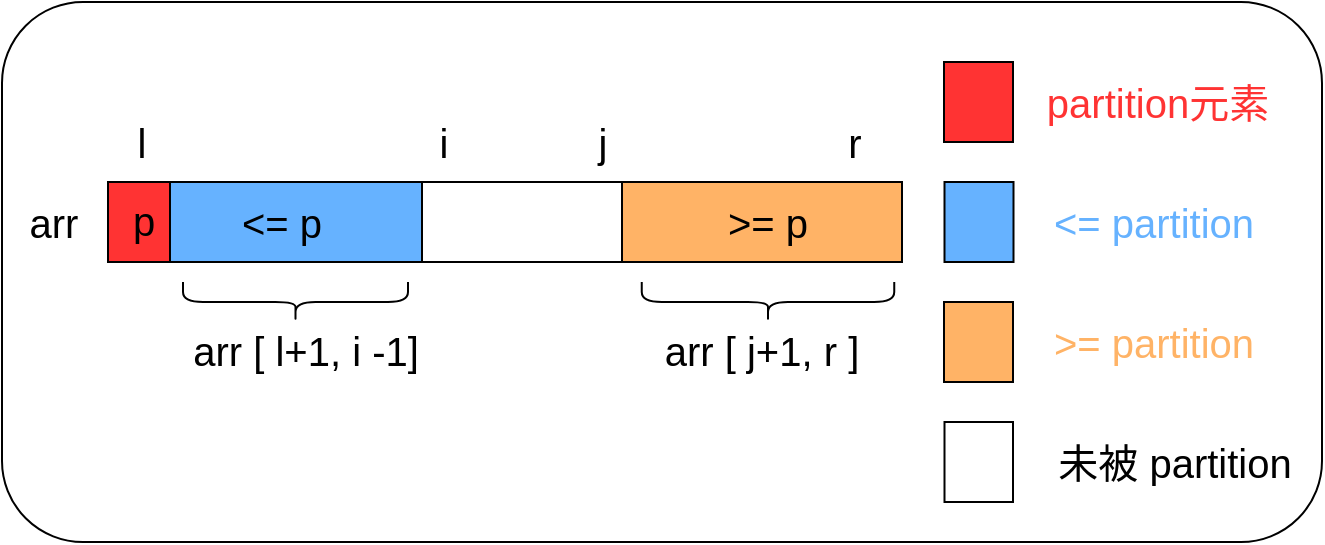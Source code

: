 <mxfile version="14.9.3" type="device"><diagram id="7jDhhK_C2xERHAXRL3p5" name="Page-1"><mxGraphModel dx="865" dy="1578" grid="1" gridSize="10" guides="1" tooltips="1" connect="1" arrows="1" fold="1" page="1" pageScale="1" pageWidth="827" pageHeight="1169" math="0" shadow="0"><root><mxCell id="0"/><mxCell id="1" parent="0"/><mxCell id="q0i8lsA-Zaw6xGc16Au2-1" value="" style="rounded=1;whiteSpace=wrap;html=1;" vertex="1" parent="1"><mxGeometry x="100" y="-1100" width="660" height="270" as="geometry"/></mxCell><mxCell id="q0i8lsA-Zaw6xGc16Au2-2" value="" style="rounded=0;whiteSpace=wrap;html=1;fillColor=none;" vertex="1" parent="1"><mxGeometry x="310" y="-1010" width="100" height="40" as="geometry"/></mxCell><mxCell id="q0i8lsA-Zaw6xGc16Au2-3" value="" style="rounded=0;whiteSpace=wrap;html=1;fillColor=#FF3333;" vertex="1" parent="1"><mxGeometry x="153" y="-1010" width="31" height="40" as="geometry"/></mxCell><mxCell id="q0i8lsA-Zaw6xGc16Au2-4" value="" style="rounded=0;whiteSpace=wrap;html=1;fillColor=#66B2FF;" vertex="1" parent="1"><mxGeometry x="184" y="-1010" width="126" height="40" as="geometry"/></mxCell><mxCell id="q0i8lsA-Zaw6xGc16Au2-5" value="" style="rounded=0;whiteSpace=wrap;html=1;fillColor=#FFB366;" vertex="1" parent="1"><mxGeometry x="410" y="-1010" width="140" height="40" as="geometry"/></mxCell><mxCell id="q0i8lsA-Zaw6xGc16Au2-6" value="&lt;font style=&quot;font-size: 20px&quot;&gt;i&lt;/font&gt;" style="text;html=1;strokeColor=none;fillColor=none;align=center;verticalAlign=middle;whiteSpace=wrap;rounded=0;" vertex="1" parent="1"><mxGeometry x="306" y="-1040" width="29.5" height="20" as="geometry"/></mxCell><mxCell id="q0i8lsA-Zaw6xGc16Au2-7" value="&lt;font style=&quot;font-size: 20px&quot;&gt;l&lt;/font&gt;" style="text;html=1;strokeColor=none;fillColor=none;align=center;verticalAlign=middle;whiteSpace=wrap;rounded=0;" vertex="1" parent="1"><mxGeometry x="150" y="-1040" width="40" height="20" as="geometry"/></mxCell><mxCell id="q0i8lsA-Zaw6xGc16Au2-8" value="&lt;font style=&quot;font-size: 20px&quot;&gt;j&lt;/font&gt;" style="text;html=1;strokeColor=none;fillColor=none;align=center;verticalAlign=middle;whiteSpace=wrap;rounded=0;" vertex="1" parent="1"><mxGeometry x="387" y="-1040" width="27" height="20" as="geometry"/></mxCell><mxCell id="q0i8lsA-Zaw6xGc16Au2-9" value="&lt;font style=&quot;font-size: 20px&quot;&gt;r&lt;/font&gt;" style="text;html=1;strokeColor=none;fillColor=none;align=center;verticalAlign=middle;whiteSpace=wrap;rounded=0;" vertex="1" parent="1"><mxGeometry x="513" y="-1040" width="27" height="20" as="geometry"/></mxCell><mxCell id="q0i8lsA-Zaw6xGc16Au2-10" value="&lt;font style=&quot;font-size: 20px&quot;&gt;p&lt;/font&gt;" style="text;html=1;strokeColor=none;fillColor=none;align=center;verticalAlign=middle;whiteSpace=wrap;rounded=0;" vertex="1" parent="1"><mxGeometry x="151" y="-1001" width="40" height="20" as="geometry"/></mxCell><mxCell id="q0i8lsA-Zaw6xGc16Au2-11" value="&lt;font style=&quot;font-size: 20px&quot;&gt;&amp;lt;= p&lt;/font&gt;" style="text;html=1;strokeColor=none;fillColor=none;align=center;verticalAlign=middle;whiteSpace=wrap;rounded=0;" vertex="1" parent="1"><mxGeometry x="210" y="-1000" width="60" height="20" as="geometry"/></mxCell><mxCell id="q0i8lsA-Zaw6xGc16Au2-12" value="&lt;font style=&quot;font-size: 20px&quot;&gt;&amp;gt;= p&lt;/font&gt;" style="text;html=1;strokeColor=none;fillColor=none;align=center;verticalAlign=middle;whiteSpace=wrap;rounded=0;" vertex="1" parent="1"><mxGeometry x="453" y="-1000" width="60" height="20" as="geometry"/></mxCell><mxCell id="q0i8lsA-Zaw6xGc16Au2-13" value="" style="rounded=0;whiteSpace=wrap;html=1;fillColor=#FF3333;" vertex="1" parent="1"><mxGeometry x="571" y="-1070" width="34.5" height="40" as="geometry"/></mxCell><mxCell id="q0i8lsA-Zaw6xGc16Au2-14" value="" style="rounded=0;whiteSpace=wrap;html=1;fillColor=#66B2FF;" vertex="1" parent="1"><mxGeometry x="571.25" y="-1010" width="34.5" height="40" as="geometry"/></mxCell><mxCell id="q0i8lsA-Zaw6xGc16Au2-15" value="" style="rounded=0;whiteSpace=wrap;html=1;fillColor=#FFB366;" vertex="1" parent="1"><mxGeometry x="571" y="-950" width="34.5" height="40" as="geometry"/></mxCell><mxCell id="q0i8lsA-Zaw6xGc16Au2-16" value="" style="rounded=0;whiteSpace=wrap;html=1;fillColor=none;" vertex="1" parent="1"><mxGeometry x="571.25" y="-890" width="34.25" height="40" as="geometry"/></mxCell><mxCell id="q0i8lsA-Zaw6xGc16Au2-17" value="&lt;font style=&quot;font-size: 20px&quot; color=&quot;#ff3333&quot;&gt;partition元素&lt;/font&gt;" style="text;html=1;strokeColor=none;fillColor=none;align=center;verticalAlign=middle;whiteSpace=wrap;rounded=0;" vertex="1" parent="1"><mxGeometry x="597.5" y="-1060" width="160" height="20" as="geometry"/></mxCell><mxCell id="q0i8lsA-Zaw6xGc16Au2-18" value="&lt;font style=&quot;font-size: 20px&quot; color=&quot;#66b2ff&quot;&gt;&amp;lt;= partition&lt;/font&gt;" style="text;html=1;strokeColor=none;fillColor=none;align=center;verticalAlign=middle;whiteSpace=wrap;rounded=0;" vertex="1" parent="1"><mxGeometry x="595.5" y="-1000" width="160" height="20" as="geometry"/></mxCell><mxCell id="q0i8lsA-Zaw6xGc16Au2-19" value="&lt;font style=&quot;font-size: 20px&quot; color=&quot;#ffb366&quot;&gt;&amp;gt;= partition&lt;/font&gt;" style="text;html=1;strokeColor=none;fillColor=none;align=center;verticalAlign=middle;whiteSpace=wrap;rounded=0;" vertex="1" parent="1"><mxGeometry x="620.5" y="-940" width="110" height="20" as="geometry"/></mxCell><mxCell id="q0i8lsA-Zaw6xGc16Au2-20" value="&lt;font style=&quot;font-size: 20px&quot;&gt;未被 partition&lt;/font&gt;" style="text;html=1;strokeColor=none;fillColor=none;align=center;verticalAlign=middle;whiteSpace=wrap;rounded=0;" vertex="1" parent="1"><mxGeometry x="619.5" y="-880" width="133" height="20" as="geometry"/></mxCell><mxCell id="q0i8lsA-Zaw6xGc16Au2-21" value="" style="shape=curlyBracket;whiteSpace=wrap;html=1;rounded=1;flipH=1;rotation=90;" vertex="1" parent="1"><mxGeometry x="236.75" y="-1006.25" width="20" height="112.5" as="geometry"/></mxCell><mxCell id="q0i8lsA-Zaw6xGc16Au2-22" value="&lt;font style=&quot;font-size: 20px&quot;&gt;arr [ l+1, i -1]&lt;/font&gt;" style="text;html=1;strokeColor=none;fillColor=none;align=center;verticalAlign=middle;whiteSpace=wrap;rounded=0;" vertex="1" parent="1"><mxGeometry x="191" y="-936" width="122" height="20" as="geometry"/></mxCell><mxCell id="q0i8lsA-Zaw6xGc16Au2-23" value="" style="shape=curlyBracket;whiteSpace=wrap;html=1;rounded=1;flipH=1;rotation=90;" vertex="1" parent="1"><mxGeometry x="473" y="-1013.12" width="20" height="126.25" as="geometry"/></mxCell><mxCell id="q0i8lsA-Zaw6xGc16Au2-24" value="&lt;font style=&quot;font-size: 20px&quot;&gt;arr [ j+1, r ]&lt;/font&gt;" style="text;html=1;strokeColor=none;fillColor=none;align=center;verticalAlign=middle;whiteSpace=wrap;rounded=0;" vertex="1" parent="1"><mxGeometry x="420" y="-936" width="120" height="20" as="geometry"/></mxCell><mxCell id="q0i8lsA-Zaw6xGc16Au2-25" value="&lt;font style=&quot;font-size: 20px&quot;&gt;arr&lt;/font&gt;" style="text;html=1;strokeColor=none;fillColor=none;align=center;verticalAlign=middle;whiteSpace=wrap;rounded=0;" vertex="1" parent="1"><mxGeometry x="106" y="-1000" width="40" height="20" as="geometry"/></mxCell></root></mxGraphModel></diagram></mxfile>